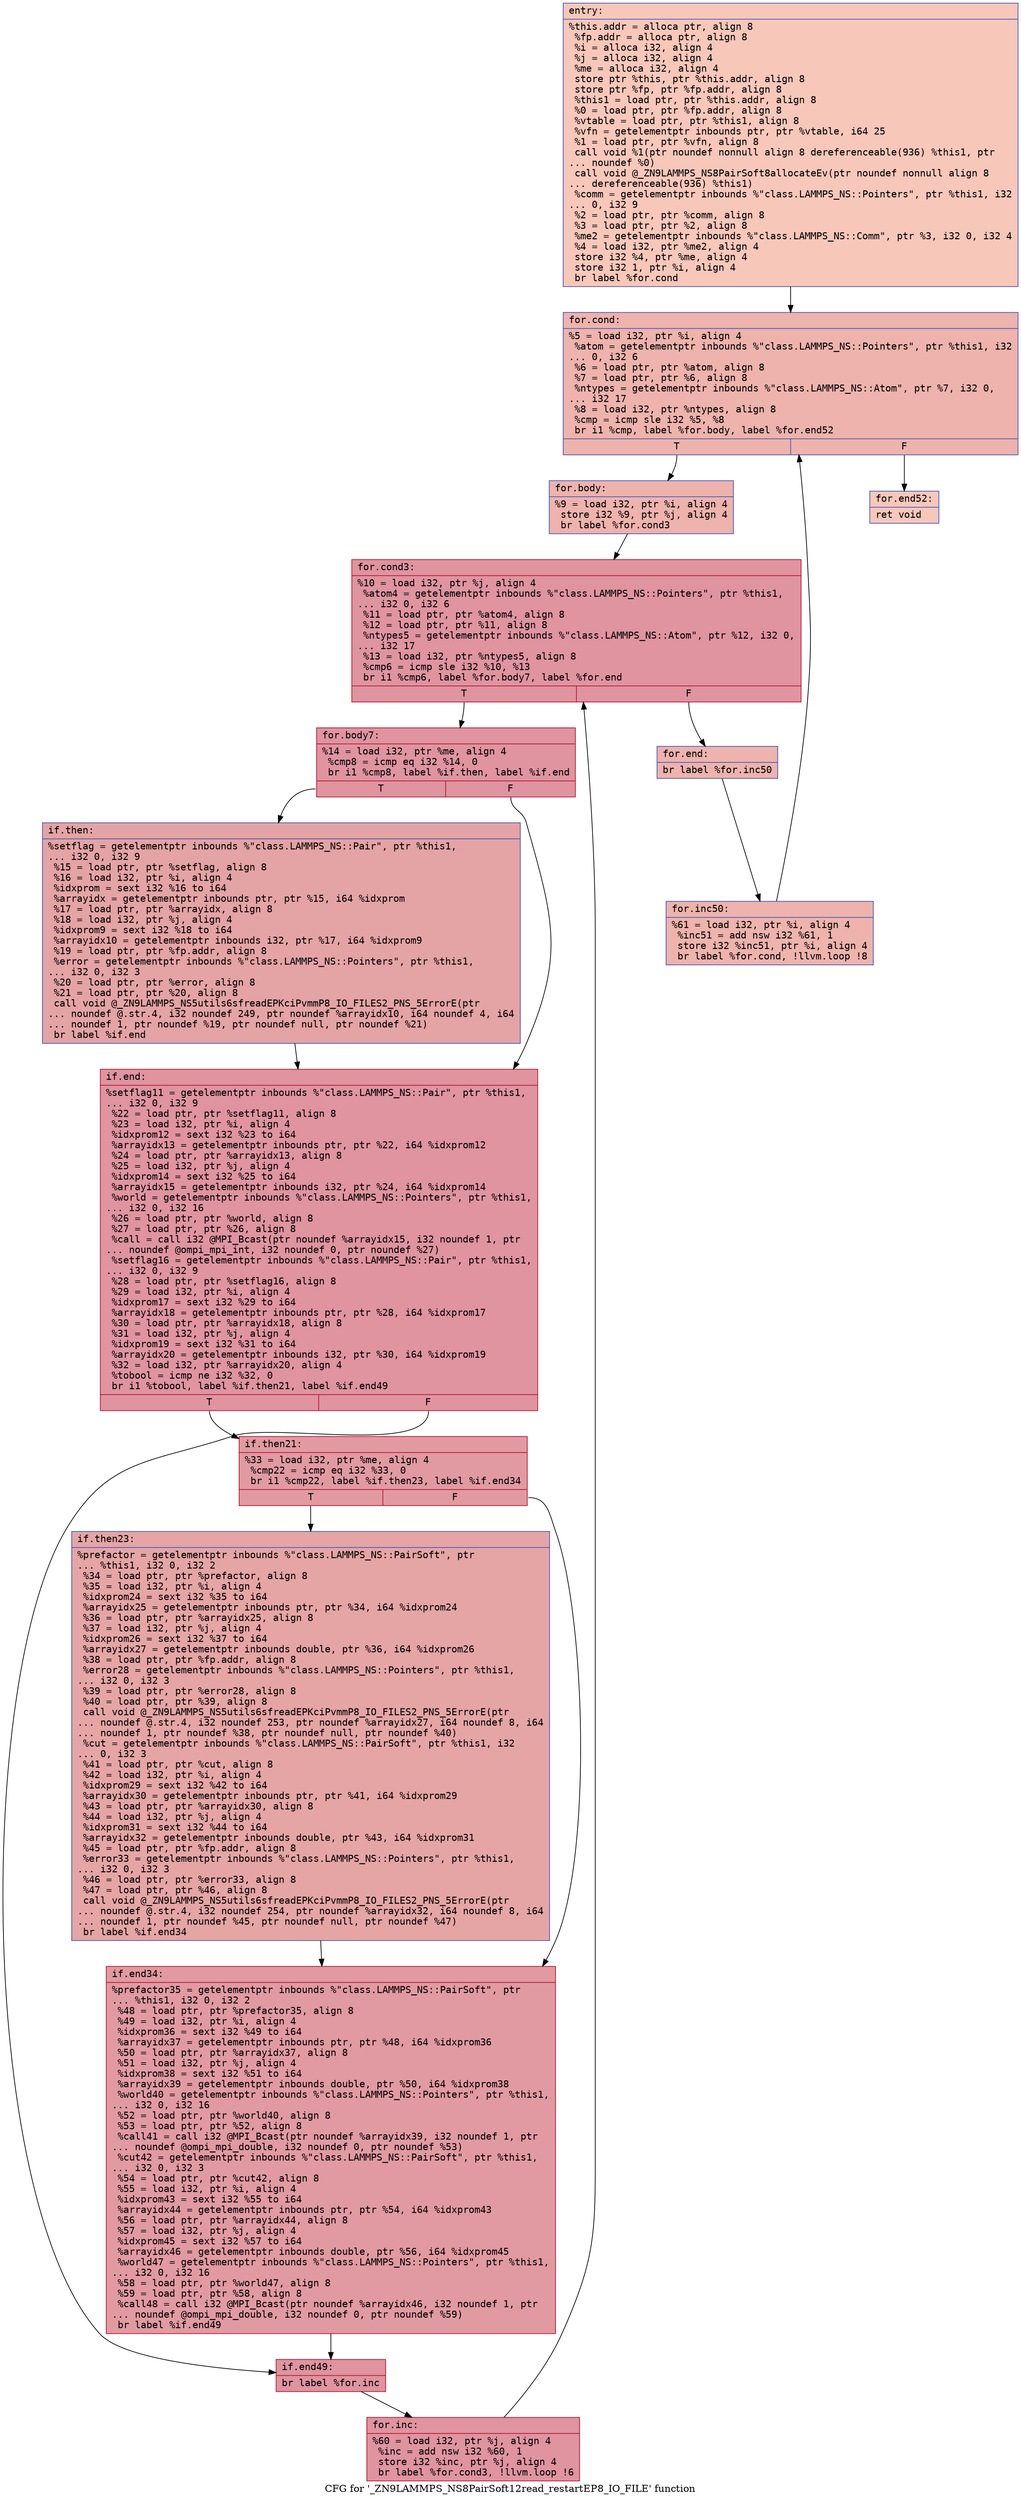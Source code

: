 digraph "CFG for '_ZN9LAMMPS_NS8PairSoft12read_restartEP8_IO_FILE' function" {
	label="CFG for '_ZN9LAMMPS_NS8PairSoft12read_restartEP8_IO_FILE' function";

	Node0x55bdb03d67b0 [shape=record,color="#3d50c3ff", style=filled, fillcolor="#ec7f6370" fontname="Courier",label="{entry:\l|  %this.addr = alloca ptr, align 8\l  %fp.addr = alloca ptr, align 8\l  %i = alloca i32, align 4\l  %j = alloca i32, align 4\l  %me = alloca i32, align 4\l  store ptr %this, ptr %this.addr, align 8\l  store ptr %fp, ptr %fp.addr, align 8\l  %this1 = load ptr, ptr %this.addr, align 8\l  %0 = load ptr, ptr %fp.addr, align 8\l  %vtable = load ptr, ptr %this1, align 8\l  %vfn = getelementptr inbounds ptr, ptr %vtable, i64 25\l  %1 = load ptr, ptr %vfn, align 8\l  call void %1(ptr noundef nonnull align 8 dereferenceable(936) %this1, ptr\l... noundef %0)\l  call void @_ZN9LAMMPS_NS8PairSoft8allocateEv(ptr noundef nonnull align 8\l... dereferenceable(936) %this1)\l  %comm = getelementptr inbounds %\"class.LAMMPS_NS::Pointers\", ptr %this1, i32\l... 0, i32 9\l  %2 = load ptr, ptr %comm, align 8\l  %3 = load ptr, ptr %2, align 8\l  %me2 = getelementptr inbounds %\"class.LAMMPS_NS::Comm\", ptr %3, i32 0, i32 4\l  %4 = load i32, ptr %me2, align 4\l  store i32 %4, ptr %me, align 4\l  store i32 1, ptr %i, align 4\l  br label %for.cond\l}"];
	Node0x55bdb03d67b0 -> Node0x55bdb03a8550[tooltip="entry -> for.cond\nProbability 100.00%" ];
	Node0x55bdb03a8550 [shape=record,color="#3d50c3ff", style=filled, fillcolor="#d6524470" fontname="Courier",label="{for.cond:\l|  %5 = load i32, ptr %i, align 4\l  %atom = getelementptr inbounds %\"class.LAMMPS_NS::Pointers\", ptr %this1, i32\l... 0, i32 6\l  %6 = load ptr, ptr %atom, align 8\l  %7 = load ptr, ptr %6, align 8\l  %ntypes = getelementptr inbounds %\"class.LAMMPS_NS::Atom\", ptr %7, i32 0,\l... i32 17\l  %8 = load i32, ptr %ntypes, align 8\l  %cmp = icmp sle i32 %5, %8\l  br i1 %cmp, label %for.body, label %for.end52\l|{<s0>T|<s1>F}}"];
	Node0x55bdb03a8550:s0 -> Node0x55bdb0404460[tooltip="for.cond -> for.body\nProbability 96.88%" ];
	Node0x55bdb03a8550:s1 -> Node0x55bdb04044b0[tooltip="for.cond -> for.end52\nProbability 3.12%" ];
	Node0x55bdb0404460 [shape=record,color="#3d50c3ff", style=filled, fillcolor="#d6524470" fontname="Courier",label="{for.body:\l|  %9 = load i32, ptr %i, align 4\l  store i32 %9, ptr %j, align 4\l  br label %for.cond3\l}"];
	Node0x55bdb0404460 -> Node0x55bdb0404700[tooltip="for.body -> for.cond3\nProbability 100.00%" ];
	Node0x55bdb0404700 [shape=record,color="#b70d28ff", style=filled, fillcolor="#b70d2870" fontname="Courier",label="{for.cond3:\l|  %10 = load i32, ptr %j, align 4\l  %atom4 = getelementptr inbounds %\"class.LAMMPS_NS::Pointers\", ptr %this1,\l... i32 0, i32 6\l  %11 = load ptr, ptr %atom4, align 8\l  %12 = load ptr, ptr %11, align 8\l  %ntypes5 = getelementptr inbounds %\"class.LAMMPS_NS::Atom\", ptr %12, i32 0,\l... i32 17\l  %13 = load i32, ptr %ntypes5, align 8\l  %cmp6 = icmp sle i32 %10, %13\l  br i1 %cmp6, label %for.body7, label %for.end\l|{<s0>T|<s1>F}}"];
	Node0x55bdb0404700:s0 -> Node0x55bdb0404c60[tooltip="for.cond3 -> for.body7\nProbability 96.88%" ];
	Node0x55bdb0404700:s1 -> Node0x55bdb0404ce0[tooltip="for.cond3 -> for.end\nProbability 3.12%" ];
	Node0x55bdb0404c60 [shape=record,color="#b70d28ff", style=filled, fillcolor="#b70d2870" fontname="Courier",label="{for.body7:\l|  %14 = load i32, ptr %me, align 4\l  %cmp8 = icmp eq i32 %14, 0\l  br i1 %cmp8, label %if.then, label %if.end\l|{<s0>T|<s1>F}}"];
	Node0x55bdb0404c60:s0 -> Node0x55bdb0403df0[tooltip="for.body7 -> if.then\nProbability 37.50%" ];
	Node0x55bdb0404c60:s1 -> Node0x55bdb0405120[tooltip="for.body7 -> if.end\nProbability 62.50%" ];
	Node0x55bdb0403df0 [shape=record,color="#3d50c3ff", style=filled, fillcolor="#c32e3170" fontname="Courier",label="{if.then:\l|  %setflag = getelementptr inbounds %\"class.LAMMPS_NS::Pair\", ptr %this1,\l... i32 0, i32 9\l  %15 = load ptr, ptr %setflag, align 8\l  %16 = load i32, ptr %i, align 4\l  %idxprom = sext i32 %16 to i64\l  %arrayidx = getelementptr inbounds ptr, ptr %15, i64 %idxprom\l  %17 = load ptr, ptr %arrayidx, align 8\l  %18 = load i32, ptr %j, align 4\l  %idxprom9 = sext i32 %18 to i64\l  %arrayidx10 = getelementptr inbounds i32, ptr %17, i64 %idxprom9\l  %19 = load ptr, ptr %fp.addr, align 8\l  %error = getelementptr inbounds %\"class.LAMMPS_NS::Pointers\", ptr %this1,\l... i32 0, i32 3\l  %20 = load ptr, ptr %error, align 8\l  %21 = load ptr, ptr %20, align 8\l  call void @_ZN9LAMMPS_NS5utils6sfreadEPKciPvmmP8_IO_FILES2_PNS_5ErrorE(ptr\l... noundef @.str.4, i32 noundef 249, ptr noundef %arrayidx10, i64 noundef 4, i64\l... noundef 1, ptr noundef %19, ptr noundef null, ptr noundef %21)\l  br label %if.end\l}"];
	Node0x55bdb0403df0 -> Node0x55bdb0405120[tooltip="if.then -> if.end\nProbability 100.00%" ];
	Node0x55bdb0405120 [shape=record,color="#b70d28ff", style=filled, fillcolor="#b70d2870" fontname="Courier",label="{if.end:\l|  %setflag11 = getelementptr inbounds %\"class.LAMMPS_NS::Pair\", ptr %this1,\l... i32 0, i32 9\l  %22 = load ptr, ptr %setflag11, align 8\l  %23 = load i32, ptr %i, align 4\l  %idxprom12 = sext i32 %23 to i64\l  %arrayidx13 = getelementptr inbounds ptr, ptr %22, i64 %idxprom12\l  %24 = load ptr, ptr %arrayidx13, align 8\l  %25 = load i32, ptr %j, align 4\l  %idxprom14 = sext i32 %25 to i64\l  %arrayidx15 = getelementptr inbounds i32, ptr %24, i64 %idxprom14\l  %world = getelementptr inbounds %\"class.LAMMPS_NS::Pointers\", ptr %this1,\l... i32 0, i32 16\l  %26 = load ptr, ptr %world, align 8\l  %27 = load ptr, ptr %26, align 8\l  %call = call i32 @MPI_Bcast(ptr noundef %arrayidx15, i32 noundef 1, ptr\l... noundef @ompi_mpi_int, i32 noundef 0, ptr noundef %27)\l  %setflag16 = getelementptr inbounds %\"class.LAMMPS_NS::Pair\", ptr %this1,\l... i32 0, i32 9\l  %28 = load ptr, ptr %setflag16, align 8\l  %29 = load i32, ptr %i, align 4\l  %idxprom17 = sext i32 %29 to i64\l  %arrayidx18 = getelementptr inbounds ptr, ptr %28, i64 %idxprom17\l  %30 = load ptr, ptr %arrayidx18, align 8\l  %31 = load i32, ptr %j, align 4\l  %idxprom19 = sext i32 %31 to i64\l  %arrayidx20 = getelementptr inbounds i32, ptr %30, i64 %idxprom19\l  %32 = load i32, ptr %arrayidx20, align 4\l  %tobool = icmp ne i32 %32, 0\l  br i1 %tobool, label %if.then21, label %if.end49\l|{<s0>T|<s1>F}}"];
	Node0x55bdb0405120:s0 -> Node0x55bdb0406e80[tooltip="if.end -> if.then21\nProbability 62.50%" ];
	Node0x55bdb0405120:s1 -> Node0x55bdb0406f00[tooltip="if.end -> if.end49\nProbability 37.50%" ];
	Node0x55bdb0406e80 [shape=record,color="#b70d28ff", style=filled, fillcolor="#bb1b2c70" fontname="Courier",label="{if.then21:\l|  %33 = load i32, ptr %me, align 4\l  %cmp22 = icmp eq i32 %33, 0\l  br i1 %cmp22, label %if.then23, label %if.end34\l|{<s0>T|<s1>F}}"];
	Node0x55bdb0406e80:s0 -> Node0x55bdb0404f30[tooltip="if.then21 -> if.then23\nProbability 37.50%" ];
	Node0x55bdb0406e80:s1 -> Node0x55bdb0404fb0[tooltip="if.then21 -> if.end34\nProbability 62.50%" ];
	Node0x55bdb0404f30 [shape=record,color="#3d50c3ff", style=filled, fillcolor="#c5333470" fontname="Courier",label="{if.then23:\l|  %prefactor = getelementptr inbounds %\"class.LAMMPS_NS::PairSoft\", ptr\l... %this1, i32 0, i32 2\l  %34 = load ptr, ptr %prefactor, align 8\l  %35 = load i32, ptr %i, align 4\l  %idxprom24 = sext i32 %35 to i64\l  %arrayidx25 = getelementptr inbounds ptr, ptr %34, i64 %idxprom24\l  %36 = load ptr, ptr %arrayidx25, align 8\l  %37 = load i32, ptr %j, align 4\l  %idxprom26 = sext i32 %37 to i64\l  %arrayidx27 = getelementptr inbounds double, ptr %36, i64 %idxprom26\l  %38 = load ptr, ptr %fp.addr, align 8\l  %error28 = getelementptr inbounds %\"class.LAMMPS_NS::Pointers\", ptr %this1,\l... i32 0, i32 3\l  %39 = load ptr, ptr %error28, align 8\l  %40 = load ptr, ptr %39, align 8\l  call void @_ZN9LAMMPS_NS5utils6sfreadEPKciPvmmP8_IO_FILES2_PNS_5ErrorE(ptr\l... noundef @.str.4, i32 noundef 253, ptr noundef %arrayidx27, i64 noundef 8, i64\l... noundef 1, ptr noundef %38, ptr noundef null, ptr noundef %40)\l  %cut = getelementptr inbounds %\"class.LAMMPS_NS::PairSoft\", ptr %this1, i32\l... 0, i32 3\l  %41 = load ptr, ptr %cut, align 8\l  %42 = load i32, ptr %i, align 4\l  %idxprom29 = sext i32 %42 to i64\l  %arrayidx30 = getelementptr inbounds ptr, ptr %41, i64 %idxprom29\l  %43 = load ptr, ptr %arrayidx30, align 8\l  %44 = load i32, ptr %j, align 4\l  %idxprom31 = sext i32 %44 to i64\l  %arrayidx32 = getelementptr inbounds double, ptr %43, i64 %idxprom31\l  %45 = load ptr, ptr %fp.addr, align 8\l  %error33 = getelementptr inbounds %\"class.LAMMPS_NS::Pointers\", ptr %this1,\l... i32 0, i32 3\l  %46 = load ptr, ptr %error33, align 8\l  %47 = load ptr, ptr %46, align 8\l  call void @_ZN9LAMMPS_NS5utils6sfreadEPKciPvmmP8_IO_FILES2_PNS_5ErrorE(ptr\l... noundef @.str.4, i32 noundef 254, ptr noundef %arrayidx32, i64 noundef 8, i64\l... noundef 1, ptr noundef %45, ptr noundef null, ptr noundef %47)\l  br label %if.end34\l}"];
	Node0x55bdb0404f30 -> Node0x55bdb0404fb0[tooltip="if.then23 -> if.end34\nProbability 100.00%" ];
	Node0x55bdb0404fb0 [shape=record,color="#b70d28ff", style=filled, fillcolor="#bb1b2c70" fontname="Courier",label="{if.end34:\l|  %prefactor35 = getelementptr inbounds %\"class.LAMMPS_NS::PairSoft\", ptr\l... %this1, i32 0, i32 2\l  %48 = load ptr, ptr %prefactor35, align 8\l  %49 = load i32, ptr %i, align 4\l  %idxprom36 = sext i32 %49 to i64\l  %arrayidx37 = getelementptr inbounds ptr, ptr %48, i64 %idxprom36\l  %50 = load ptr, ptr %arrayidx37, align 8\l  %51 = load i32, ptr %j, align 4\l  %idxprom38 = sext i32 %51 to i64\l  %arrayidx39 = getelementptr inbounds double, ptr %50, i64 %idxprom38\l  %world40 = getelementptr inbounds %\"class.LAMMPS_NS::Pointers\", ptr %this1,\l... i32 0, i32 16\l  %52 = load ptr, ptr %world40, align 8\l  %53 = load ptr, ptr %52, align 8\l  %call41 = call i32 @MPI_Bcast(ptr noundef %arrayidx39, i32 noundef 1, ptr\l... noundef @ompi_mpi_double, i32 noundef 0, ptr noundef %53)\l  %cut42 = getelementptr inbounds %\"class.LAMMPS_NS::PairSoft\", ptr %this1,\l... i32 0, i32 3\l  %54 = load ptr, ptr %cut42, align 8\l  %55 = load i32, ptr %i, align 4\l  %idxprom43 = sext i32 %55 to i64\l  %arrayidx44 = getelementptr inbounds ptr, ptr %54, i64 %idxprom43\l  %56 = load ptr, ptr %arrayidx44, align 8\l  %57 = load i32, ptr %j, align 4\l  %idxprom45 = sext i32 %57 to i64\l  %arrayidx46 = getelementptr inbounds double, ptr %56, i64 %idxprom45\l  %world47 = getelementptr inbounds %\"class.LAMMPS_NS::Pointers\", ptr %this1,\l... i32 0, i32 16\l  %58 = load ptr, ptr %world47, align 8\l  %59 = load ptr, ptr %58, align 8\l  %call48 = call i32 @MPI_Bcast(ptr noundef %arrayidx46, i32 noundef 1, ptr\l... noundef @ompi_mpi_double, i32 noundef 0, ptr noundef %59)\l  br label %if.end49\l}"];
	Node0x55bdb0404fb0 -> Node0x55bdb0406f00[tooltip="if.end34 -> if.end49\nProbability 100.00%" ];
	Node0x55bdb0406f00 [shape=record,color="#b70d28ff", style=filled, fillcolor="#b70d2870" fontname="Courier",label="{if.end49:\l|  br label %for.inc\l}"];
	Node0x55bdb0406f00 -> Node0x55bdb040a710[tooltip="if.end49 -> for.inc\nProbability 100.00%" ];
	Node0x55bdb040a710 [shape=record,color="#b70d28ff", style=filled, fillcolor="#b70d2870" fontname="Courier",label="{for.inc:\l|  %60 = load i32, ptr %j, align 4\l  %inc = add nsw i32 %60, 1\l  store i32 %inc, ptr %j, align 4\l  br label %for.cond3, !llvm.loop !6\l}"];
	Node0x55bdb040a710 -> Node0x55bdb0404700[tooltip="for.inc -> for.cond3\nProbability 100.00%" ];
	Node0x55bdb0404ce0 [shape=record,color="#3d50c3ff", style=filled, fillcolor="#d6524470" fontname="Courier",label="{for.end:\l|  br label %for.inc50\l}"];
	Node0x55bdb0404ce0 -> Node0x55bdb040aa50[tooltip="for.end -> for.inc50\nProbability 100.00%" ];
	Node0x55bdb040aa50 [shape=record,color="#3d50c3ff", style=filled, fillcolor="#d6524470" fontname="Courier",label="{for.inc50:\l|  %61 = load i32, ptr %i, align 4\l  %inc51 = add nsw i32 %61, 1\l  store i32 %inc51, ptr %i, align 4\l  br label %for.cond, !llvm.loop !8\l}"];
	Node0x55bdb040aa50 -> Node0x55bdb03a8550[tooltip="for.inc50 -> for.cond\nProbability 100.00%" ];
	Node0x55bdb04044b0 [shape=record,color="#3d50c3ff", style=filled, fillcolor="#ec7f6370" fontname="Courier",label="{for.end52:\l|  ret void\l}"];
}
